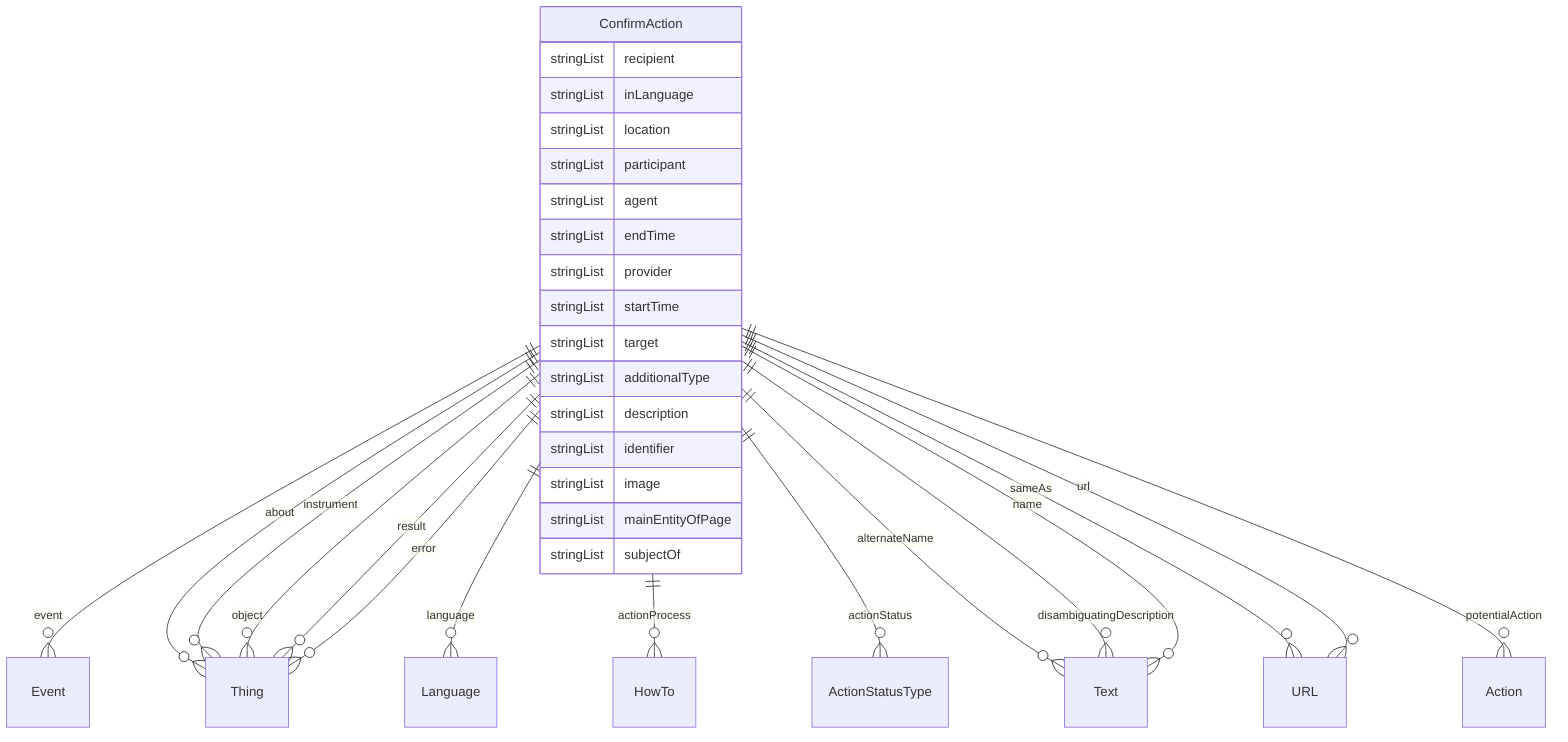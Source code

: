 erDiagram
ConfirmAction {
    stringList recipient  
    stringList inLanguage  
    stringList location  
    stringList participant  
    stringList agent  
    stringList endTime  
    stringList provider  
    stringList startTime  
    stringList target  
    stringList additionalType  
    stringList description  
    stringList identifier  
    stringList image  
    stringList mainEntityOfPage  
    stringList subjectOf  
}

ConfirmAction ||--}o Event : "event"
ConfirmAction ||--}o Thing : "about"
ConfirmAction ||--}o Language : "language"
ConfirmAction ||--}o Thing : "instrument"
ConfirmAction ||--}o Thing : "object"
ConfirmAction ||--}o Thing : "result"
ConfirmAction ||--}o HowTo : "actionProcess"
ConfirmAction ||--}o ActionStatusType : "actionStatus"
ConfirmAction ||--}o Thing : "error"
ConfirmAction ||--}o Text : "alternateName"
ConfirmAction ||--}o Text : "disambiguatingDescription"
ConfirmAction ||--}o Text : "name"
ConfirmAction ||--}o URL : "sameAs"
ConfirmAction ||--}o Action : "potentialAction"
ConfirmAction ||--}o URL : "url"